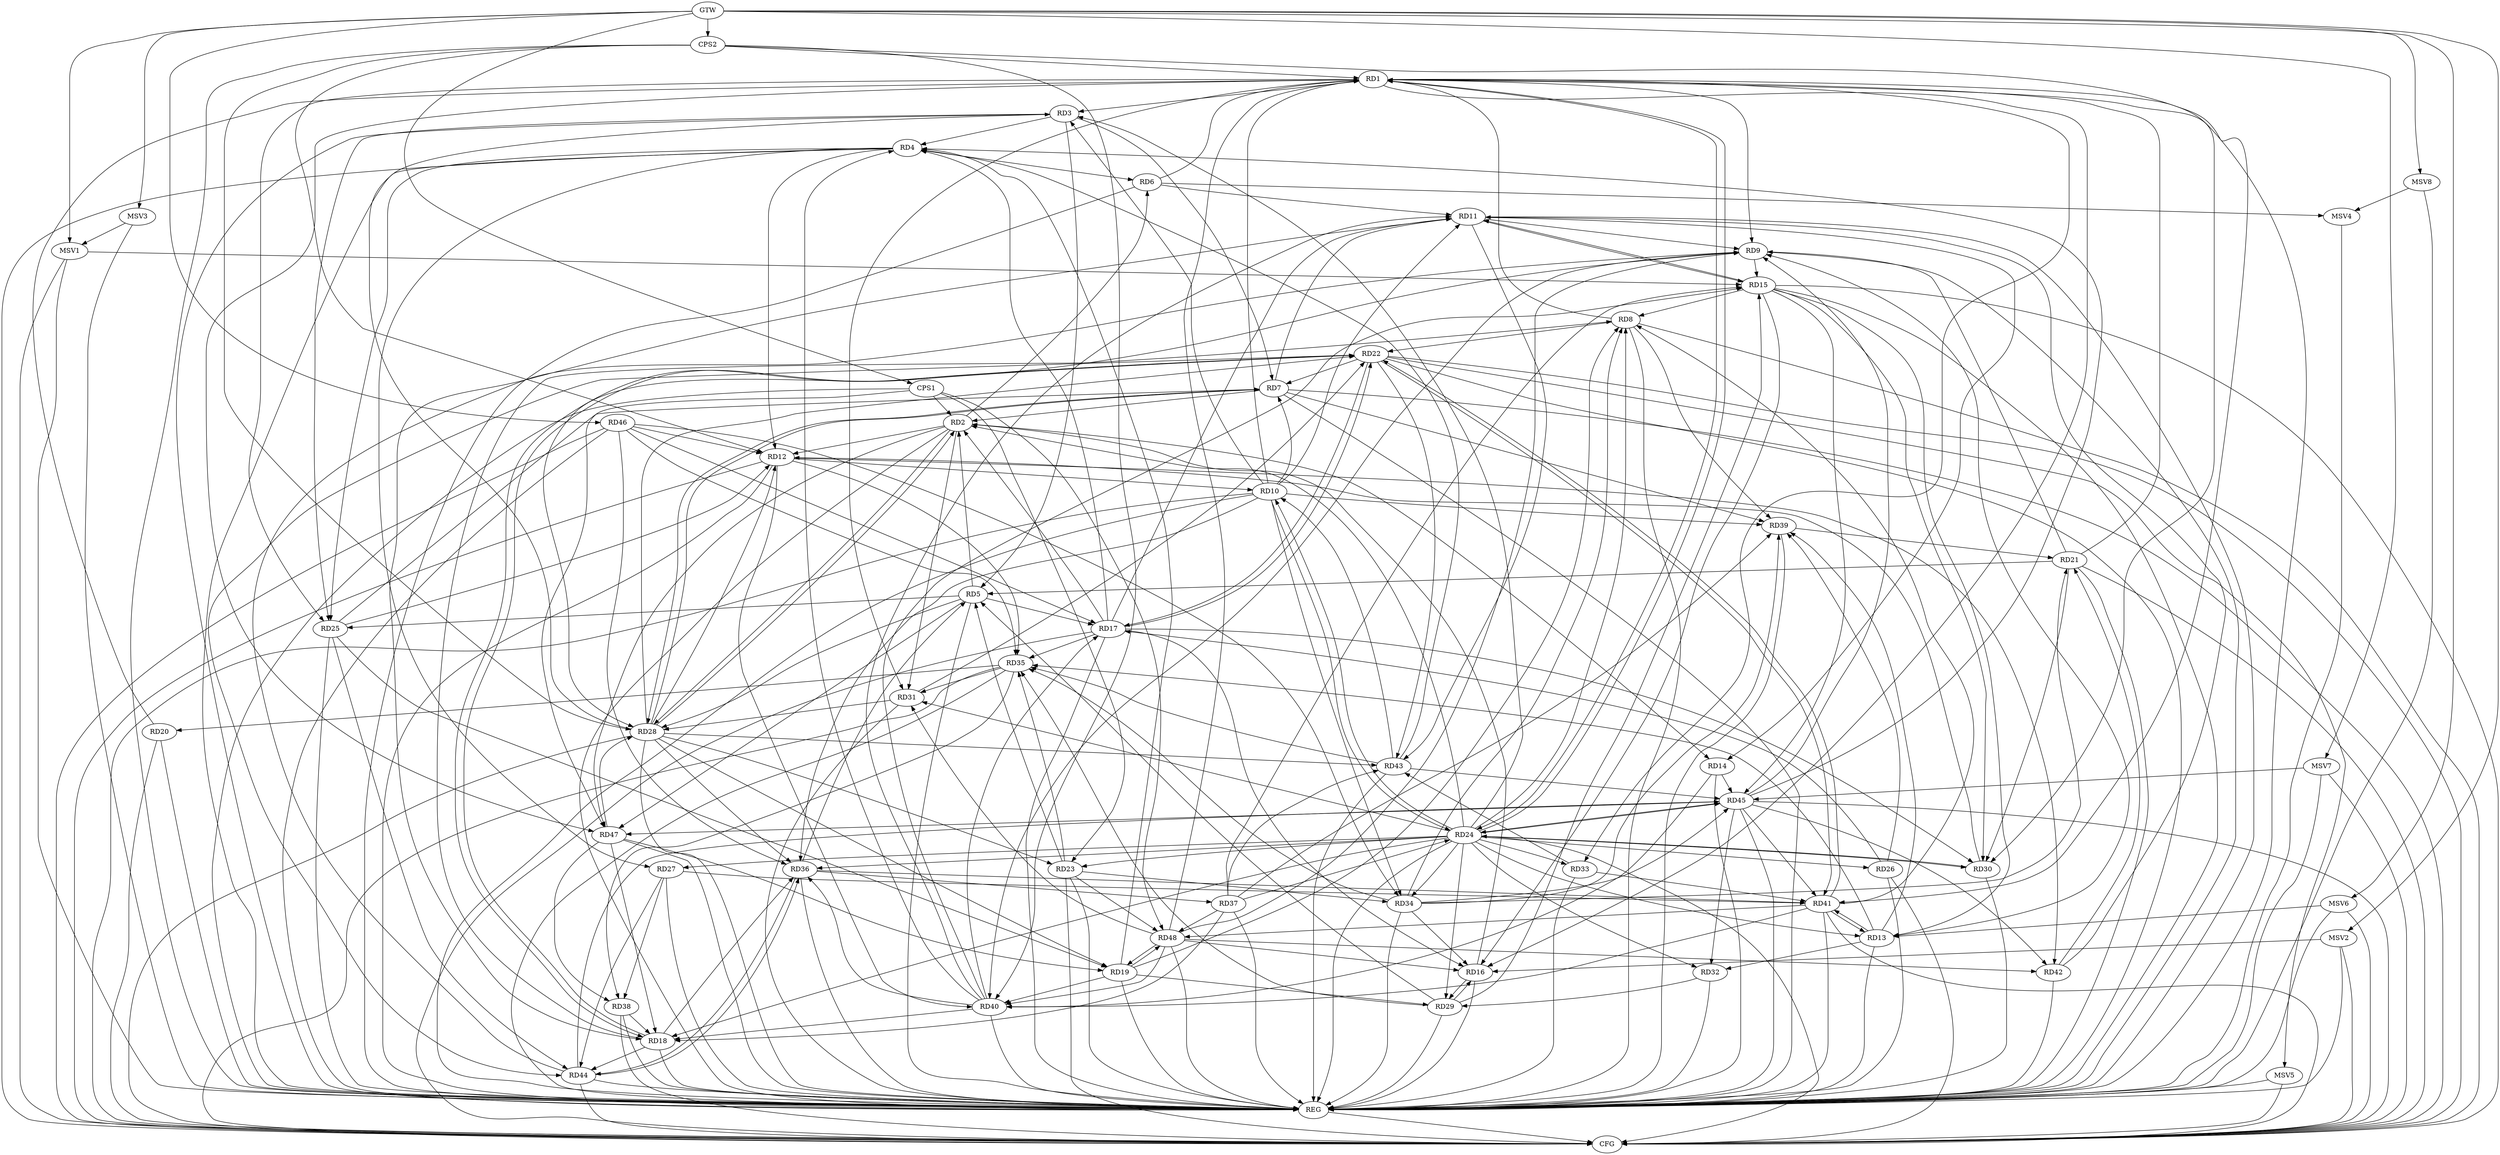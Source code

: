 strict digraph G {
  RD1 [ label="RD1" ];
  RD2 [ label="RD2" ];
  RD3 [ label="RD3" ];
  RD4 [ label="RD4" ];
  RD5 [ label="RD5" ];
  RD6 [ label="RD6" ];
  RD7 [ label="RD7" ];
  RD8 [ label="RD8" ];
  RD9 [ label="RD9" ];
  RD10 [ label="RD10" ];
  RD11 [ label="RD11" ];
  RD12 [ label="RD12" ];
  RD13 [ label="RD13" ];
  RD14 [ label="RD14" ];
  RD15 [ label="RD15" ];
  RD16 [ label="RD16" ];
  RD17 [ label="RD17" ];
  RD18 [ label="RD18" ];
  RD19 [ label="RD19" ];
  RD20 [ label="RD20" ];
  RD21 [ label="RD21" ];
  RD22 [ label="RD22" ];
  RD23 [ label="RD23" ];
  RD24 [ label="RD24" ];
  RD25 [ label="RD25" ];
  RD26 [ label="RD26" ];
  RD27 [ label="RD27" ];
  RD28 [ label="RD28" ];
  RD29 [ label="RD29" ];
  RD30 [ label="RD30" ];
  RD31 [ label="RD31" ];
  RD32 [ label="RD32" ];
  RD33 [ label="RD33" ];
  RD34 [ label="RD34" ];
  RD35 [ label="RD35" ];
  RD36 [ label="RD36" ];
  RD37 [ label="RD37" ];
  RD38 [ label="RD38" ];
  RD39 [ label="RD39" ];
  RD40 [ label="RD40" ];
  RD41 [ label="RD41" ];
  RD42 [ label="RD42" ];
  RD43 [ label="RD43" ];
  RD44 [ label="RD44" ];
  RD45 [ label="RD45" ];
  RD46 [ label="RD46" ];
  RD47 [ label="RD47" ];
  RD48 [ label="RD48" ];
  CPS1 [ label="CPS1" ];
  CPS2 [ label="CPS2" ];
  GTW [ label="GTW" ];
  REG [ label="REG" ];
  CFG [ label="CFG" ];
  MSV1 [ label="MSV1" ];
  MSV2 [ label="MSV2" ];
  MSV3 [ label="MSV3" ];
  MSV4 [ label="MSV4" ];
  MSV5 [ label="MSV5" ];
  MSV6 [ label="MSV6" ];
  MSV7 [ label="MSV7" ];
  MSV8 [ label="MSV8" ];
  RD1 -> RD3;
  RD6 -> RD1;
  RD8 -> RD1;
  RD1 -> RD9;
  RD10 -> RD1;
  RD1 -> RD16;
  RD20 -> RD1;
  RD21 -> RD1;
  RD1 -> RD24;
  RD24 -> RD1;
  RD1 -> RD25;
  RD1 -> RD30;
  RD1 -> RD31;
  RD1 -> RD33;
  RD1 -> RD47;
  RD48 -> RD1;
  RD5 -> RD2;
  RD2 -> RD6;
  RD7 -> RD2;
  RD2 -> RD12;
  RD2 -> RD14;
  RD16 -> RD2;
  RD17 -> RD2;
  RD24 -> RD2;
  RD2 -> RD28;
  RD28 -> RD2;
  RD2 -> RD31;
  RD2 -> RD47;
  RD3 -> RD4;
  RD3 -> RD5;
  RD3 -> RD7;
  RD10 -> RD3;
  RD3 -> RD25;
  RD28 -> RD3;
  RD4 -> RD6;
  RD4 -> RD12;
  RD17 -> RD4;
  RD19 -> RD4;
  RD4 -> RD25;
  RD4 -> RD27;
  RD40 -> RD4;
  RD43 -> RD4;
  RD45 -> RD4;
  RD5 -> RD17;
  RD21 -> RD5;
  RD23 -> RD5;
  RD5 -> RD25;
  RD5 -> RD28;
  RD29 -> RD5;
  RD36 -> RD5;
  RD5 -> RD47;
  RD6 -> RD11;
  RD10 -> RD7;
  RD7 -> RD11;
  RD22 -> RD7;
  RD25 -> RD7;
  RD7 -> RD28;
  RD28 -> RD7;
  RD7 -> RD39;
  RD15 -> RD8;
  RD18 -> RD8;
  RD19 -> RD8;
  RD8 -> RD22;
  RD24 -> RD8;
  RD34 -> RD8;
  RD8 -> RD39;
  RD41 -> RD8;
  RD11 -> RD9;
  RD13 -> RD9;
  RD9 -> RD15;
  RD21 -> RD9;
  RD9 -> RD28;
  RD9 -> RD40;
  RD44 -> RD9;
  RD45 -> RD9;
  RD48 -> RD9;
  RD10 -> RD11;
  RD12 -> RD10;
  RD10 -> RD24;
  RD24 -> RD10;
  RD10 -> RD34;
  RD10 -> RD36;
  RD10 -> RD39;
  RD43 -> RD10;
  RD11 -> RD14;
  RD11 -> RD15;
  RD15 -> RD11;
  RD17 -> RD11;
  RD11 -> RD18;
  RD40 -> RD11;
  RD42 -> RD11;
  RD11 -> RD43;
  RD25 -> RD12;
  RD28 -> RD12;
  RD30 -> RD12;
  RD12 -> RD35;
  RD12 -> RD40;
  RD12 -> RD42;
  RD46 -> RD12;
  RD15 -> RD13;
  RD24 -> RD13;
  RD13 -> RD32;
  RD13 -> RD35;
  RD13 -> RD39;
  RD13 -> RD41;
  RD41 -> RD13;
  RD14 -> RD40;
  RD14 -> RD45;
  RD15 -> RD16;
  RD29 -> RD15;
  RD15 -> RD30;
  RD37 -> RD15;
  RD40 -> RD15;
  RD15 -> RD45;
  RD17 -> RD16;
  RD16 -> RD29;
  RD29 -> RD16;
  RD34 -> RD16;
  RD48 -> RD16;
  RD17 -> RD22;
  RD22 -> RD17;
  RD26 -> RD17;
  RD17 -> RD30;
  RD17 -> RD35;
  RD40 -> RD17;
  RD46 -> RD17;
  RD18 -> RD22;
  RD22 -> RD18;
  RD24 -> RD18;
  RD18 -> RD36;
  RD37 -> RD18;
  RD38 -> RD18;
  RD40 -> RD18;
  RD18 -> RD44;
  RD47 -> RD18;
  RD25 -> RD19;
  RD28 -> RD19;
  RD19 -> RD29;
  RD19 -> RD40;
  RD47 -> RD19;
  RD19 -> RD48;
  RD48 -> RD19;
  RD35 -> RD20;
  RD21 -> RD30;
  RD34 -> RD21;
  RD39 -> RD21;
  RD42 -> RD21;
  RD28 -> RD22;
  RD31 -> RD22;
  RD22 -> RD41;
  RD41 -> RD22;
  RD22 -> RD43;
  RD22 -> RD44;
  RD28 -> RD23;
  RD23 -> RD34;
  RD23 -> RD35;
  RD23 -> RD48;
  RD30 -> RD24;
  RD24 -> RD31;
  RD24 -> RD32;
  RD24 -> RD34;
  RD24 -> RD36;
  RD37 -> RD24;
  RD24 -> RD45;
  RD45 -> RD24;
  RD25 -> RD44;
  RD26 -> RD39;
  RD27 -> RD38;
  RD27 -> RD41;
  RD27 -> RD44;
  RD31 -> RD28;
  RD28 -> RD36;
  RD28 -> RD43;
  RD47 -> RD28;
  RD32 -> RD29;
  RD29 -> RD35;
  RD35 -> RD31;
  RD48 -> RD31;
  RD45 -> RD32;
  RD33 -> RD41;
  RD33 -> RD43;
  RD34 -> RD35;
  RD34 -> RD39;
  RD34 -> RD45;
  RD46 -> RD34;
  RD35 -> RD38;
  RD43 -> RD35;
  RD46 -> RD35;
  RD36 -> RD37;
  RD40 -> RD36;
  RD36 -> RD41;
  RD36 -> RD44;
  RD44 -> RD36;
  RD46 -> RD36;
  RD37 -> RD39;
  RD37 -> RD43;
  RD37 -> RD48;
  RD47 -> RD38;
  RD41 -> RD40;
  RD48 -> RD40;
  RD45 -> RD41;
  RD41 -> RD48;
  RD45 -> RD42;
  RD48 -> RD42;
  RD43 -> RD45;
  RD44 -> RD45;
  RD45 -> RD47;
  CPS1 -> RD23;
  CPS1 -> RD2;
  CPS1 -> RD47;
  CPS1 -> RD48;
  CPS2 -> RD1;
  CPS2 -> RD28;
  CPS2 -> RD40;
  CPS2 -> RD41;
  CPS2 -> RD12;
  GTW -> RD46;
  GTW -> CPS1;
  GTW -> CPS2;
  RD1 -> REG;
  RD2 -> REG;
  RD3 -> REG;
  RD4 -> REG;
  RD5 -> REG;
  RD6 -> REG;
  RD7 -> REG;
  RD8 -> REG;
  RD9 -> REG;
  RD10 -> REG;
  RD11 -> REG;
  RD12 -> REG;
  RD13 -> REG;
  RD14 -> REG;
  RD15 -> REG;
  RD16 -> REG;
  RD17 -> REG;
  RD18 -> REG;
  RD19 -> REG;
  RD20 -> REG;
  RD21 -> REG;
  RD22 -> REG;
  RD23 -> REG;
  RD24 -> REG;
  RD25 -> REG;
  RD26 -> REG;
  RD27 -> REG;
  RD28 -> REG;
  RD29 -> REG;
  RD30 -> REG;
  RD31 -> REG;
  RD32 -> REG;
  RD33 -> REG;
  RD34 -> REG;
  RD35 -> REG;
  RD36 -> REG;
  RD37 -> REG;
  RD38 -> REG;
  RD39 -> REG;
  RD40 -> REG;
  RD41 -> REG;
  RD42 -> REG;
  RD43 -> REG;
  RD44 -> REG;
  RD45 -> REG;
  RD46 -> REG;
  RD47 -> REG;
  RD48 -> REG;
  CPS1 -> REG;
  CPS2 -> REG;
  RD44 -> CFG;
  RD45 -> CFG;
  RD20 -> CFG;
  RD28 -> CFG;
  RD15 -> CFG;
  RD8 -> CFG;
  RD38 -> CFG;
  RD23 -> CFG;
  RD17 -> CFG;
  RD22 -> CFG;
  RD21 -> CFG;
  RD7 -> CFG;
  RD4 -> CFG;
  RD35 -> CFG;
  RD46 -> CFG;
  RD12 -> CFG;
  RD41 -> CFG;
  RD10 -> CFG;
  RD26 -> CFG;
  REG -> CFG;
  RD24 -> CFG;
  RD24 -> RD23;
  RD24 -> RD3;
  RD24 -> RD30;
  RD24 -> RD33;
  RD24 -> RD27;
  RD24 -> RD29;
  RD24 -> RD26;
  MSV1 -> RD15;
  GTW -> MSV1;
  MSV1 -> REG;
  MSV1 -> CFG;
  MSV2 -> RD16;
  GTW -> MSV2;
  MSV2 -> REG;
  MSV2 -> CFG;
  MSV3 -> MSV1;
  GTW -> MSV3;
  MSV3 -> REG;
  RD6 -> MSV4;
  MSV4 -> REG;
  RD22 -> MSV5;
  MSV5 -> REG;
  MSV5 -> CFG;
  MSV6 -> RD13;
  GTW -> MSV6;
  MSV6 -> REG;
  MSV6 -> CFG;
  MSV7 -> RD45;
  GTW -> MSV7;
  MSV7 -> REG;
  MSV7 -> CFG;
  MSV8 -> MSV4;
  GTW -> MSV8;
  MSV8 -> REG;
}
